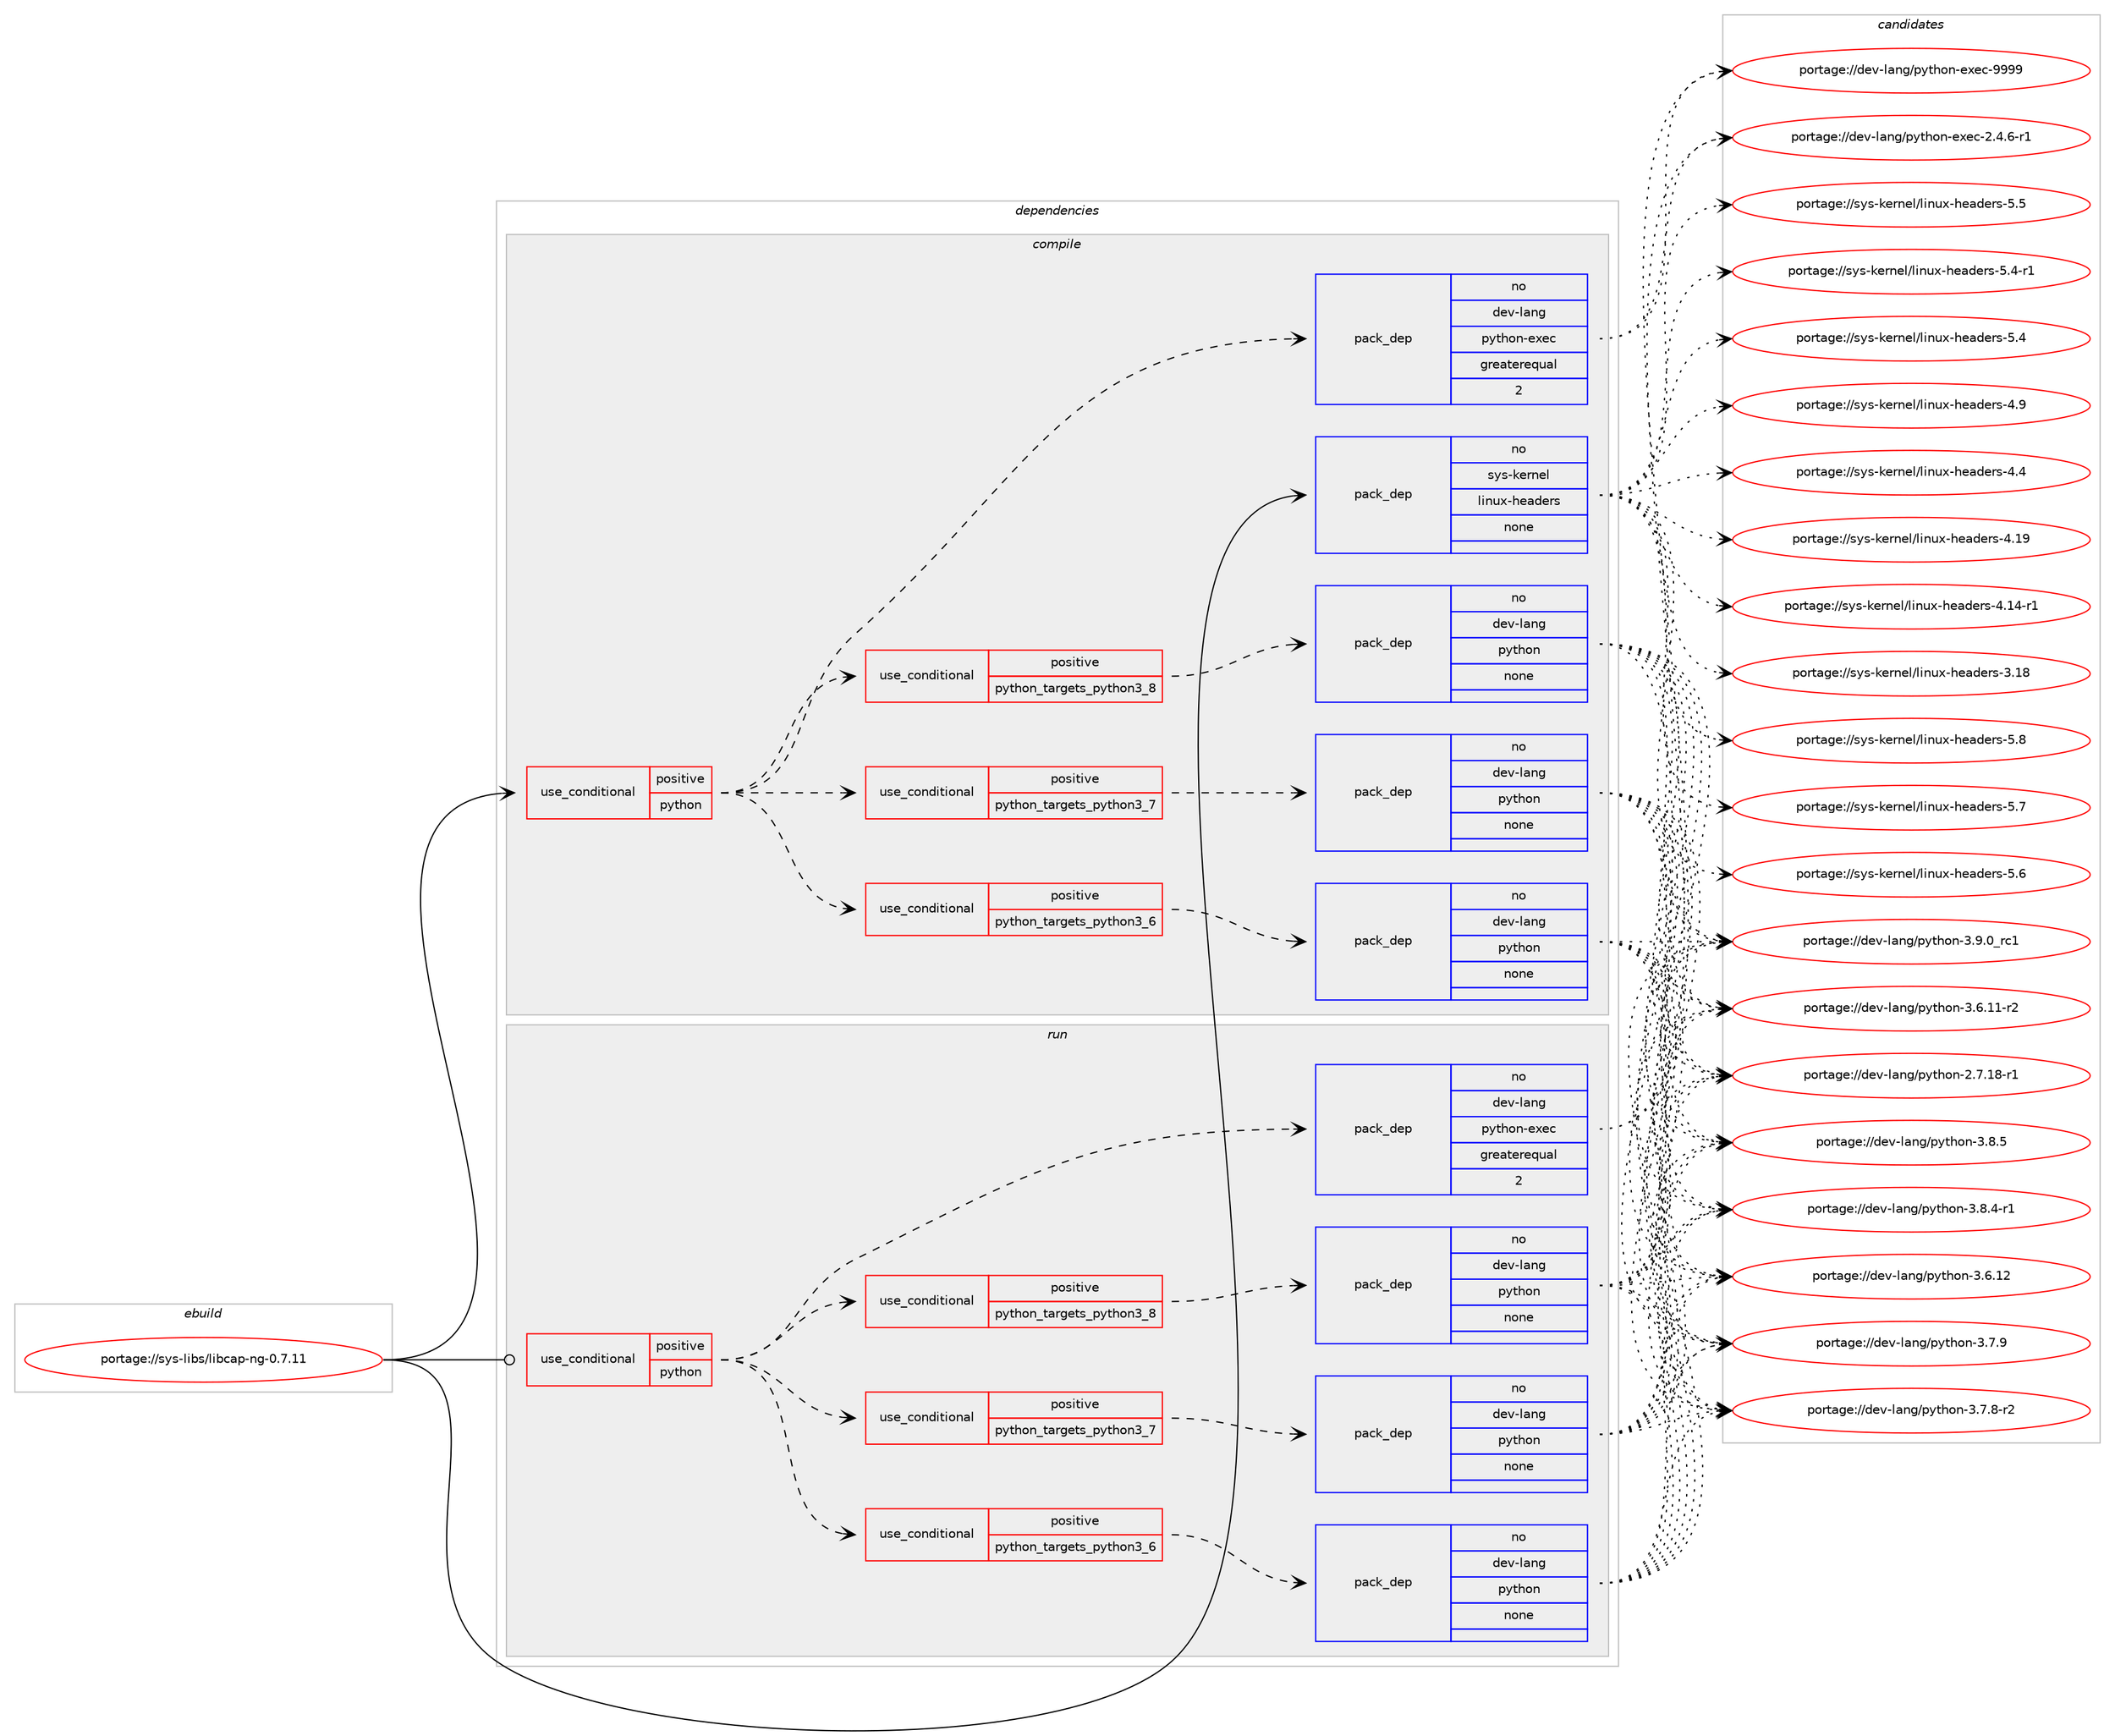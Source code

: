 digraph prolog {

# *************
# Graph options
# *************

newrank=true;
concentrate=true;
compound=true;
graph [rankdir=LR,fontname=Helvetica,fontsize=10,ranksep=1.5];#, ranksep=2.5, nodesep=0.2];
edge  [arrowhead=vee];
node  [fontname=Helvetica,fontsize=10];

# **********
# The ebuild
# **********

subgraph cluster_leftcol {
color=gray;
rank=same;
label=<<i>ebuild</i>>;
id [label="portage://sys-libs/libcap-ng-0.7.11", color=red, width=4, href="../sys-libs/libcap-ng-0.7.11.svg"];
}

# ****************
# The dependencies
# ****************

subgraph cluster_midcol {
color=gray;
label=<<i>dependencies</i>>;
subgraph cluster_compile {
fillcolor="#eeeeee";
style=filled;
label=<<i>compile</i>>;
subgraph cond236 {
dependency2061 [label=<<TABLE BORDER="0" CELLBORDER="1" CELLSPACING="0" CELLPADDING="4"><TR><TD ROWSPAN="3" CELLPADDING="10">use_conditional</TD></TR><TR><TD>positive</TD></TR><TR><TD>python</TD></TR></TABLE>>, shape=none, color=red];
subgraph cond237 {
dependency2062 [label=<<TABLE BORDER="0" CELLBORDER="1" CELLSPACING="0" CELLPADDING="4"><TR><TD ROWSPAN="3" CELLPADDING="10">use_conditional</TD></TR><TR><TD>positive</TD></TR><TR><TD>python_targets_python3_6</TD></TR></TABLE>>, shape=none, color=red];
subgraph pack1774 {
dependency2063 [label=<<TABLE BORDER="0" CELLBORDER="1" CELLSPACING="0" CELLPADDING="4" WIDTH="220"><TR><TD ROWSPAN="6" CELLPADDING="30">pack_dep</TD></TR><TR><TD WIDTH="110">no</TD></TR><TR><TD>dev-lang</TD></TR><TR><TD>python</TD></TR><TR><TD>none</TD></TR><TR><TD></TD></TR></TABLE>>, shape=none, color=blue];
}
dependency2062:e -> dependency2063:w [weight=20,style="dashed",arrowhead="vee"];
}
dependency2061:e -> dependency2062:w [weight=20,style="dashed",arrowhead="vee"];
subgraph cond238 {
dependency2064 [label=<<TABLE BORDER="0" CELLBORDER="1" CELLSPACING="0" CELLPADDING="4"><TR><TD ROWSPAN="3" CELLPADDING="10">use_conditional</TD></TR><TR><TD>positive</TD></TR><TR><TD>python_targets_python3_7</TD></TR></TABLE>>, shape=none, color=red];
subgraph pack1775 {
dependency2065 [label=<<TABLE BORDER="0" CELLBORDER="1" CELLSPACING="0" CELLPADDING="4" WIDTH="220"><TR><TD ROWSPAN="6" CELLPADDING="30">pack_dep</TD></TR><TR><TD WIDTH="110">no</TD></TR><TR><TD>dev-lang</TD></TR><TR><TD>python</TD></TR><TR><TD>none</TD></TR><TR><TD></TD></TR></TABLE>>, shape=none, color=blue];
}
dependency2064:e -> dependency2065:w [weight=20,style="dashed",arrowhead="vee"];
}
dependency2061:e -> dependency2064:w [weight=20,style="dashed",arrowhead="vee"];
subgraph cond239 {
dependency2066 [label=<<TABLE BORDER="0" CELLBORDER="1" CELLSPACING="0" CELLPADDING="4"><TR><TD ROWSPAN="3" CELLPADDING="10">use_conditional</TD></TR><TR><TD>positive</TD></TR><TR><TD>python_targets_python3_8</TD></TR></TABLE>>, shape=none, color=red];
subgraph pack1776 {
dependency2067 [label=<<TABLE BORDER="0" CELLBORDER="1" CELLSPACING="0" CELLPADDING="4" WIDTH="220"><TR><TD ROWSPAN="6" CELLPADDING="30">pack_dep</TD></TR><TR><TD WIDTH="110">no</TD></TR><TR><TD>dev-lang</TD></TR><TR><TD>python</TD></TR><TR><TD>none</TD></TR><TR><TD></TD></TR></TABLE>>, shape=none, color=blue];
}
dependency2066:e -> dependency2067:w [weight=20,style="dashed",arrowhead="vee"];
}
dependency2061:e -> dependency2066:w [weight=20,style="dashed",arrowhead="vee"];
subgraph pack1777 {
dependency2068 [label=<<TABLE BORDER="0" CELLBORDER="1" CELLSPACING="0" CELLPADDING="4" WIDTH="220"><TR><TD ROWSPAN="6" CELLPADDING="30">pack_dep</TD></TR><TR><TD WIDTH="110">no</TD></TR><TR><TD>dev-lang</TD></TR><TR><TD>python-exec</TD></TR><TR><TD>greaterequal</TD></TR><TR><TD>2</TD></TR></TABLE>>, shape=none, color=blue];
}
dependency2061:e -> dependency2068:w [weight=20,style="dashed",arrowhead="vee"];
}
id:e -> dependency2061:w [weight=20,style="solid",arrowhead="vee"];
subgraph pack1778 {
dependency2069 [label=<<TABLE BORDER="0" CELLBORDER="1" CELLSPACING="0" CELLPADDING="4" WIDTH="220"><TR><TD ROWSPAN="6" CELLPADDING="30">pack_dep</TD></TR><TR><TD WIDTH="110">no</TD></TR><TR><TD>sys-kernel</TD></TR><TR><TD>linux-headers</TD></TR><TR><TD>none</TD></TR><TR><TD></TD></TR></TABLE>>, shape=none, color=blue];
}
id:e -> dependency2069:w [weight=20,style="solid",arrowhead="vee"];
}
subgraph cluster_compileandrun {
fillcolor="#eeeeee";
style=filled;
label=<<i>compile and run</i>>;
}
subgraph cluster_run {
fillcolor="#eeeeee";
style=filled;
label=<<i>run</i>>;
subgraph cond240 {
dependency2070 [label=<<TABLE BORDER="0" CELLBORDER="1" CELLSPACING="0" CELLPADDING="4"><TR><TD ROWSPAN="3" CELLPADDING="10">use_conditional</TD></TR><TR><TD>positive</TD></TR><TR><TD>python</TD></TR></TABLE>>, shape=none, color=red];
subgraph cond241 {
dependency2071 [label=<<TABLE BORDER="0" CELLBORDER="1" CELLSPACING="0" CELLPADDING="4"><TR><TD ROWSPAN="3" CELLPADDING="10">use_conditional</TD></TR><TR><TD>positive</TD></TR><TR><TD>python_targets_python3_6</TD></TR></TABLE>>, shape=none, color=red];
subgraph pack1779 {
dependency2072 [label=<<TABLE BORDER="0" CELLBORDER="1" CELLSPACING="0" CELLPADDING="4" WIDTH="220"><TR><TD ROWSPAN="6" CELLPADDING="30">pack_dep</TD></TR><TR><TD WIDTH="110">no</TD></TR><TR><TD>dev-lang</TD></TR><TR><TD>python</TD></TR><TR><TD>none</TD></TR><TR><TD></TD></TR></TABLE>>, shape=none, color=blue];
}
dependency2071:e -> dependency2072:w [weight=20,style="dashed",arrowhead="vee"];
}
dependency2070:e -> dependency2071:w [weight=20,style="dashed",arrowhead="vee"];
subgraph cond242 {
dependency2073 [label=<<TABLE BORDER="0" CELLBORDER="1" CELLSPACING="0" CELLPADDING="4"><TR><TD ROWSPAN="3" CELLPADDING="10">use_conditional</TD></TR><TR><TD>positive</TD></TR><TR><TD>python_targets_python3_7</TD></TR></TABLE>>, shape=none, color=red];
subgraph pack1780 {
dependency2074 [label=<<TABLE BORDER="0" CELLBORDER="1" CELLSPACING="0" CELLPADDING="4" WIDTH="220"><TR><TD ROWSPAN="6" CELLPADDING="30">pack_dep</TD></TR><TR><TD WIDTH="110">no</TD></TR><TR><TD>dev-lang</TD></TR><TR><TD>python</TD></TR><TR><TD>none</TD></TR><TR><TD></TD></TR></TABLE>>, shape=none, color=blue];
}
dependency2073:e -> dependency2074:w [weight=20,style="dashed",arrowhead="vee"];
}
dependency2070:e -> dependency2073:w [weight=20,style="dashed",arrowhead="vee"];
subgraph cond243 {
dependency2075 [label=<<TABLE BORDER="0" CELLBORDER="1" CELLSPACING="0" CELLPADDING="4"><TR><TD ROWSPAN="3" CELLPADDING="10">use_conditional</TD></TR><TR><TD>positive</TD></TR><TR><TD>python_targets_python3_8</TD></TR></TABLE>>, shape=none, color=red];
subgraph pack1781 {
dependency2076 [label=<<TABLE BORDER="0" CELLBORDER="1" CELLSPACING="0" CELLPADDING="4" WIDTH="220"><TR><TD ROWSPAN="6" CELLPADDING="30">pack_dep</TD></TR><TR><TD WIDTH="110">no</TD></TR><TR><TD>dev-lang</TD></TR><TR><TD>python</TD></TR><TR><TD>none</TD></TR><TR><TD></TD></TR></TABLE>>, shape=none, color=blue];
}
dependency2075:e -> dependency2076:w [weight=20,style="dashed",arrowhead="vee"];
}
dependency2070:e -> dependency2075:w [weight=20,style="dashed",arrowhead="vee"];
subgraph pack1782 {
dependency2077 [label=<<TABLE BORDER="0" CELLBORDER="1" CELLSPACING="0" CELLPADDING="4" WIDTH="220"><TR><TD ROWSPAN="6" CELLPADDING="30">pack_dep</TD></TR><TR><TD WIDTH="110">no</TD></TR><TR><TD>dev-lang</TD></TR><TR><TD>python-exec</TD></TR><TR><TD>greaterequal</TD></TR><TR><TD>2</TD></TR></TABLE>>, shape=none, color=blue];
}
dependency2070:e -> dependency2077:w [weight=20,style="dashed",arrowhead="vee"];
}
id:e -> dependency2070:w [weight=20,style="solid",arrowhead="odot"];
}
}

# **************
# The candidates
# **************

subgraph cluster_choices {
rank=same;
color=gray;
label=<<i>candidates</i>>;

subgraph choice1774 {
color=black;
nodesep=1;
choice100101118451089711010347112121116104111110455146574648951149949 [label="portage://dev-lang/python-3.9.0_rc1", color=red, width=4,href="../dev-lang/python-3.9.0_rc1.svg"];
choice100101118451089711010347112121116104111110455146564653 [label="portage://dev-lang/python-3.8.5", color=red, width=4,href="../dev-lang/python-3.8.5.svg"];
choice1001011184510897110103471121211161041111104551465646524511449 [label="portage://dev-lang/python-3.8.4-r1", color=red, width=4,href="../dev-lang/python-3.8.4-r1.svg"];
choice100101118451089711010347112121116104111110455146554657 [label="portage://dev-lang/python-3.7.9", color=red, width=4,href="../dev-lang/python-3.7.9.svg"];
choice1001011184510897110103471121211161041111104551465546564511450 [label="portage://dev-lang/python-3.7.8-r2", color=red, width=4,href="../dev-lang/python-3.7.8-r2.svg"];
choice10010111845108971101034711212111610411111045514654464950 [label="portage://dev-lang/python-3.6.12", color=red, width=4,href="../dev-lang/python-3.6.12.svg"];
choice100101118451089711010347112121116104111110455146544649494511450 [label="portage://dev-lang/python-3.6.11-r2", color=red, width=4,href="../dev-lang/python-3.6.11-r2.svg"];
choice100101118451089711010347112121116104111110455046554649564511449 [label="portage://dev-lang/python-2.7.18-r1", color=red, width=4,href="../dev-lang/python-2.7.18-r1.svg"];
dependency2063:e -> choice100101118451089711010347112121116104111110455146574648951149949:w [style=dotted,weight="100"];
dependency2063:e -> choice100101118451089711010347112121116104111110455146564653:w [style=dotted,weight="100"];
dependency2063:e -> choice1001011184510897110103471121211161041111104551465646524511449:w [style=dotted,weight="100"];
dependency2063:e -> choice100101118451089711010347112121116104111110455146554657:w [style=dotted,weight="100"];
dependency2063:e -> choice1001011184510897110103471121211161041111104551465546564511450:w [style=dotted,weight="100"];
dependency2063:e -> choice10010111845108971101034711212111610411111045514654464950:w [style=dotted,weight="100"];
dependency2063:e -> choice100101118451089711010347112121116104111110455146544649494511450:w [style=dotted,weight="100"];
dependency2063:e -> choice100101118451089711010347112121116104111110455046554649564511449:w [style=dotted,weight="100"];
}
subgraph choice1775 {
color=black;
nodesep=1;
choice100101118451089711010347112121116104111110455146574648951149949 [label="portage://dev-lang/python-3.9.0_rc1", color=red, width=4,href="../dev-lang/python-3.9.0_rc1.svg"];
choice100101118451089711010347112121116104111110455146564653 [label="portage://dev-lang/python-3.8.5", color=red, width=4,href="../dev-lang/python-3.8.5.svg"];
choice1001011184510897110103471121211161041111104551465646524511449 [label="portage://dev-lang/python-3.8.4-r1", color=red, width=4,href="../dev-lang/python-3.8.4-r1.svg"];
choice100101118451089711010347112121116104111110455146554657 [label="portage://dev-lang/python-3.7.9", color=red, width=4,href="../dev-lang/python-3.7.9.svg"];
choice1001011184510897110103471121211161041111104551465546564511450 [label="portage://dev-lang/python-3.7.8-r2", color=red, width=4,href="../dev-lang/python-3.7.8-r2.svg"];
choice10010111845108971101034711212111610411111045514654464950 [label="portage://dev-lang/python-3.6.12", color=red, width=4,href="../dev-lang/python-3.6.12.svg"];
choice100101118451089711010347112121116104111110455146544649494511450 [label="portage://dev-lang/python-3.6.11-r2", color=red, width=4,href="../dev-lang/python-3.6.11-r2.svg"];
choice100101118451089711010347112121116104111110455046554649564511449 [label="portage://dev-lang/python-2.7.18-r1", color=red, width=4,href="../dev-lang/python-2.7.18-r1.svg"];
dependency2065:e -> choice100101118451089711010347112121116104111110455146574648951149949:w [style=dotted,weight="100"];
dependency2065:e -> choice100101118451089711010347112121116104111110455146564653:w [style=dotted,weight="100"];
dependency2065:e -> choice1001011184510897110103471121211161041111104551465646524511449:w [style=dotted,weight="100"];
dependency2065:e -> choice100101118451089711010347112121116104111110455146554657:w [style=dotted,weight="100"];
dependency2065:e -> choice1001011184510897110103471121211161041111104551465546564511450:w [style=dotted,weight="100"];
dependency2065:e -> choice10010111845108971101034711212111610411111045514654464950:w [style=dotted,weight="100"];
dependency2065:e -> choice100101118451089711010347112121116104111110455146544649494511450:w [style=dotted,weight="100"];
dependency2065:e -> choice100101118451089711010347112121116104111110455046554649564511449:w [style=dotted,weight="100"];
}
subgraph choice1776 {
color=black;
nodesep=1;
choice100101118451089711010347112121116104111110455146574648951149949 [label="portage://dev-lang/python-3.9.0_rc1", color=red, width=4,href="../dev-lang/python-3.9.0_rc1.svg"];
choice100101118451089711010347112121116104111110455146564653 [label="portage://dev-lang/python-3.8.5", color=red, width=4,href="../dev-lang/python-3.8.5.svg"];
choice1001011184510897110103471121211161041111104551465646524511449 [label="portage://dev-lang/python-3.8.4-r1", color=red, width=4,href="../dev-lang/python-3.8.4-r1.svg"];
choice100101118451089711010347112121116104111110455146554657 [label="portage://dev-lang/python-3.7.9", color=red, width=4,href="../dev-lang/python-3.7.9.svg"];
choice1001011184510897110103471121211161041111104551465546564511450 [label="portage://dev-lang/python-3.7.8-r2", color=red, width=4,href="../dev-lang/python-3.7.8-r2.svg"];
choice10010111845108971101034711212111610411111045514654464950 [label="portage://dev-lang/python-3.6.12", color=red, width=4,href="../dev-lang/python-3.6.12.svg"];
choice100101118451089711010347112121116104111110455146544649494511450 [label="portage://dev-lang/python-3.6.11-r2", color=red, width=4,href="../dev-lang/python-3.6.11-r2.svg"];
choice100101118451089711010347112121116104111110455046554649564511449 [label="portage://dev-lang/python-2.7.18-r1", color=red, width=4,href="../dev-lang/python-2.7.18-r1.svg"];
dependency2067:e -> choice100101118451089711010347112121116104111110455146574648951149949:w [style=dotted,weight="100"];
dependency2067:e -> choice100101118451089711010347112121116104111110455146564653:w [style=dotted,weight="100"];
dependency2067:e -> choice1001011184510897110103471121211161041111104551465646524511449:w [style=dotted,weight="100"];
dependency2067:e -> choice100101118451089711010347112121116104111110455146554657:w [style=dotted,weight="100"];
dependency2067:e -> choice1001011184510897110103471121211161041111104551465546564511450:w [style=dotted,weight="100"];
dependency2067:e -> choice10010111845108971101034711212111610411111045514654464950:w [style=dotted,weight="100"];
dependency2067:e -> choice100101118451089711010347112121116104111110455146544649494511450:w [style=dotted,weight="100"];
dependency2067:e -> choice100101118451089711010347112121116104111110455046554649564511449:w [style=dotted,weight="100"];
}
subgraph choice1777 {
color=black;
nodesep=1;
choice10010111845108971101034711212111610411111045101120101994557575757 [label="portage://dev-lang/python-exec-9999", color=red, width=4,href="../dev-lang/python-exec-9999.svg"];
choice10010111845108971101034711212111610411111045101120101994550465246544511449 [label="portage://dev-lang/python-exec-2.4.6-r1", color=red, width=4,href="../dev-lang/python-exec-2.4.6-r1.svg"];
dependency2068:e -> choice10010111845108971101034711212111610411111045101120101994557575757:w [style=dotted,weight="100"];
dependency2068:e -> choice10010111845108971101034711212111610411111045101120101994550465246544511449:w [style=dotted,weight="100"];
}
subgraph choice1778 {
color=black;
nodesep=1;
choice1151211154510710111411010110847108105110117120451041019710010111411545534656 [label="portage://sys-kernel/linux-headers-5.8", color=red, width=4,href="../sys-kernel/linux-headers-5.8.svg"];
choice1151211154510710111411010110847108105110117120451041019710010111411545534655 [label="portage://sys-kernel/linux-headers-5.7", color=red, width=4,href="../sys-kernel/linux-headers-5.7.svg"];
choice1151211154510710111411010110847108105110117120451041019710010111411545534654 [label="portage://sys-kernel/linux-headers-5.6", color=red, width=4,href="../sys-kernel/linux-headers-5.6.svg"];
choice1151211154510710111411010110847108105110117120451041019710010111411545534653 [label="portage://sys-kernel/linux-headers-5.5", color=red, width=4,href="../sys-kernel/linux-headers-5.5.svg"];
choice11512111545107101114110101108471081051101171204510410197100101114115455346524511449 [label="portage://sys-kernel/linux-headers-5.4-r1", color=red, width=4,href="../sys-kernel/linux-headers-5.4-r1.svg"];
choice1151211154510710111411010110847108105110117120451041019710010111411545534652 [label="portage://sys-kernel/linux-headers-5.4", color=red, width=4,href="../sys-kernel/linux-headers-5.4.svg"];
choice1151211154510710111411010110847108105110117120451041019710010111411545524657 [label="portage://sys-kernel/linux-headers-4.9", color=red, width=4,href="../sys-kernel/linux-headers-4.9.svg"];
choice1151211154510710111411010110847108105110117120451041019710010111411545524652 [label="portage://sys-kernel/linux-headers-4.4", color=red, width=4,href="../sys-kernel/linux-headers-4.4.svg"];
choice115121115451071011141101011084710810511011712045104101971001011141154552464957 [label="portage://sys-kernel/linux-headers-4.19", color=red, width=4,href="../sys-kernel/linux-headers-4.19.svg"];
choice1151211154510710111411010110847108105110117120451041019710010111411545524649524511449 [label="portage://sys-kernel/linux-headers-4.14-r1", color=red, width=4,href="../sys-kernel/linux-headers-4.14-r1.svg"];
choice115121115451071011141101011084710810511011712045104101971001011141154551464956 [label="portage://sys-kernel/linux-headers-3.18", color=red, width=4,href="../sys-kernel/linux-headers-3.18.svg"];
dependency2069:e -> choice1151211154510710111411010110847108105110117120451041019710010111411545534656:w [style=dotted,weight="100"];
dependency2069:e -> choice1151211154510710111411010110847108105110117120451041019710010111411545534655:w [style=dotted,weight="100"];
dependency2069:e -> choice1151211154510710111411010110847108105110117120451041019710010111411545534654:w [style=dotted,weight="100"];
dependency2069:e -> choice1151211154510710111411010110847108105110117120451041019710010111411545534653:w [style=dotted,weight="100"];
dependency2069:e -> choice11512111545107101114110101108471081051101171204510410197100101114115455346524511449:w [style=dotted,weight="100"];
dependency2069:e -> choice1151211154510710111411010110847108105110117120451041019710010111411545534652:w [style=dotted,weight="100"];
dependency2069:e -> choice1151211154510710111411010110847108105110117120451041019710010111411545524657:w [style=dotted,weight="100"];
dependency2069:e -> choice1151211154510710111411010110847108105110117120451041019710010111411545524652:w [style=dotted,weight="100"];
dependency2069:e -> choice115121115451071011141101011084710810511011712045104101971001011141154552464957:w [style=dotted,weight="100"];
dependency2069:e -> choice1151211154510710111411010110847108105110117120451041019710010111411545524649524511449:w [style=dotted,weight="100"];
dependency2069:e -> choice115121115451071011141101011084710810511011712045104101971001011141154551464956:w [style=dotted,weight="100"];
}
subgraph choice1779 {
color=black;
nodesep=1;
choice100101118451089711010347112121116104111110455146574648951149949 [label="portage://dev-lang/python-3.9.0_rc1", color=red, width=4,href="../dev-lang/python-3.9.0_rc1.svg"];
choice100101118451089711010347112121116104111110455146564653 [label="portage://dev-lang/python-3.8.5", color=red, width=4,href="../dev-lang/python-3.8.5.svg"];
choice1001011184510897110103471121211161041111104551465646524511449 [label="portage://dev-lang/python-3.8.4-r1", color=red, width=4,href="../dev-lang/python-3.8.4-r1.svg"];
choice100101118451089711010347112121116104111110455146554657 [label="portage://dev-lang/python-3.7.9", color=red, width=4,href="../dev-lang/python-3.7.9.svg"];
choice1001011184510897110103471121211161041111104551465546564511450 [label="portage://dev-lang/python-3.7.8-r2", color=red, width=4,href="../dev-lang/python-3.7.8-r2.svg"];
choice10010111845108971101034711212111610411111045514654464950 [label="portage://dev-lang/python-3.6.12", color=red, width=4,href="../dev-lang/python-3.6.12.svg"];
choice100101118451089711010347112121116104111110455146544649494511450 [label="portage://dev-lang/python-3.6.11-r2", color=red, width=4,href="../dev-lang/python-3.6.11-r2.svg"];
choice100101118451089711010347112121116104111110455046554649564511449 [label="portage://dev-lang/python-2.7.18-r1", color=red, width=4,href="../dev-lang/python-2.7.18-r1.svg"];
dependency2072:e -> choice100101118451089711010347112121116104111110455146574648951149949:w [style=dotted,weight="100"];
dependency2072:e -> choice100101118451089711010347112121116104111110455146564653:w [style=dotted,weight="100"];
dependency2072:e -> choice1001011184510897110103471121211161041111104551465646524511449:w [style=dotted,weight="100"];
dependency2072:e -> choice100101118451089711010347112121116104111110455146554657:w [style=dotted,weight="100"];
dependency2072:e -> choice1001011184510897110103471121211161041111104551465546564511450:w [style=dotted,weight="100"];
dependency2072:e -> choice10010111845108971101034711212111610411111045514654464950:w [style=dotted,weight="100"];
dependency2072:e -> choice100101118451089711010347112121116104111110455146544649494511450:w [style=dotted,weight="100"];
dependency2072:e -> choice100101118451089711010347112121116104111110455046554649564511449:w [style=dotted,weight="100"];
}
subgraph choice1780 {
color=black;
nodesep=1;
choice100101118451089711010347112121116104111110455146574648951149949 [label="portage://dev-lang/python-3.9.0_rc1", color=red, width=4,href="../dev-lang/python-3.9.0_rc1.svg"];
choice100101118451089711010347112121116104111110455146564653 [label="portage://dev-lang/python-3.8.5", color=red, width=4,href="../dev-lang/python-3.8.5.svg"];
choice1001011184510897110103471121211161041111104551465646524511449 [label="portage://dev-lang/python-3.8.4-r1", color=red, width=4,href="../dev-lang/python-3.8.4-r1.svg"];
choice100101118451089711010347112121116104111110455146554657 [label="portage://dev-lang/python-3.7.9", color=red, width=4,href="../dev-lang/python-3.7.9.svg"];
choice1001011184510897110103471121211161041111104551465546564511450 [label="portage://dev-lang/python-3.7.8-r2", color=red, width=4,href="../dev-lang/python-3.7.8-r2.svg"];
choice10010111845108971101034711212111610411111045514654464950 [label="portage://dev-lang/python-3.6.12", color=red, width=4,href="../dev-lang/python-3.6.12.svg"];
choice100101118451089711010347112121116104111110455146544649494511450 [label="portage://dev-lang/python-3.6.11-r2", color=red, width=4,href="../dev-lang/python-3.6.11-r2.svg"];
choice100101118451089711010347112121116104111110455046554649564511449 [label="portage://dev-lang/python-2.7.18-r1", color=red, width=4,href="../dev-lang/python-2.7.18-r1.svg"];
dependency2074:e -> choice100101118451089711010347112121116104111110455146574648951149949:w [style=dotted,weight="100"];
dependency2074:e -> choice100101118451089711010347112121116104111110455146564653:w [style=dotted,weight="100"];
dependency2074:e -> choice1001011184510897110103471121211161041111104551465646524511449:w [style=dotted,weight="100"];
dependency2074:e -> choice100101118451089711010347112121116104111110455146554657:w [style=dotted,weight="100"];
dependency2074:e -> choice1001011184510897110103471121211161041111104551465546564511450:w [style=dotted,weight="100"];
dependency2074:e -> choice10010111845108971101034711212111610411111045514654464950:w [style=dotted,weight="100"];
dependency2074:e -> choice100101118451089711010347112121116104111110455146544649494511450:w [style=dotted,weight="100"];
dependency2074:e -> choice100101118451089711010347112121116104111110455046554649564511449:w [style=dotted,weight="100"];
}
subgraph choice1781 {
color=black;
nodesep=1;
choice100101118451089711010347112121116104111110455146574648951149949 [label="portage://dev-lang/python-3.9.0_rc1", color=red, width=4,href="../dev-lang/python-3.9.0_rc1.svg"];
choice100101118451089711010347112121116104111110455146564653 [label="portage://dev-lang/python-3.8.5", color=red, width=4,href="../dev-lang/python-3.8.5.svg"];
choice1001011184510897110103471121211161041111104551465646524511449 [label="portage://dev-lang/python-3.8.4-r1", color=red, width=4,href="../dev-lang/python-3.8.4-r1.svg"];
choice100101118451089711010347112121116104111110455146554657 [label="portage://dev-lang/python-3.7.9", color=red, width=4,href="../dev-lang/python-3.7.9.svg"];
choice1001011184510897110103471121211161041111104551465546564511450 [label="portage://dev-lang/python-3.7.8-r2", color=red, width=4,href="../dev-lang/python-3.7.8-r2.svg"];
choice10010111845108971101034711212111610411111045514654464950 [label="portage://dev-lang/python-3.6.12", color=red, width=4,href="../dev-lang/python-3.6.12.svg"];
choice100101118451089711010347112121116104111110455146544649494511450 [label="portage://dev-lang/python-3.6.11-r2", color=red, width=4,href="../dev-lang/python-3.6.11-r2.svg"];
choice100101118451089711010347112121116104111110455046554649564511449 [label="portage://dev-lang/python-2.7.18-r1", color=red, width=4,href="../dev-lang/python-2.7.18-r1.svg"];
dependency2076:e -> choice100101118451089711010347112121116104111110455146574648951149949:w [style=dotted,weight="100"];
dependency2076:e -> choice100101118451089711010347112121116104111110455146564653:w [style=dotted,weight="100"];
dependency2076:e -> choice1001011184510897110103471121211161041111104551465646524511449:w [style=dotted,weight="100"];
dependency2076:e -> choice100101118451089711010347112121116104111110455146554657:w [style=dotted,weight="100"];
dependency2076:e -> choice1001011184510897110103471121211161041111104551465546564511450:w [style=dotted,weight="100"];
dependency2076:e -> choice10010111845108971101034711212111610411111045514654464950:w [style=dotted,weight="100"];
dependency2076:e -> choice100101118451089711010347112121116104111110455146544649494511450:w [style=dotted,weight="100"];
dependency2076:e -> choice100101118451089711010347112121116104111110455046554649564511449:w [style=dotted,weight="100"];
}
subgraph choice1782 {
color=black;
nodesep=1;
choice10010111845108971101034711212111610411111045101120101994557575757 [label="portage://dev-lang/python-exec-9999", color=red, width=4,href="../dev-lang/python-exec-9999.svg"];
choice10010111845108971101034711212111610411111045101120101994550465246544511449 [label="portage://dev-lang/python-exec-2.4.6-r1", color=red, width=4,href="../dev-lang/python-exec-2.4.6-r1.svg"];
dependency2077:e -> choice10010111845108971101034711212111610411111045101120101994557575757:w [style=dotted,weight="100"];
dependency2077:e -> choice10010111845108971101034711212111610411111045101120101994550465246544511449:w [style=dotted,weight="100"];
}
}

}
